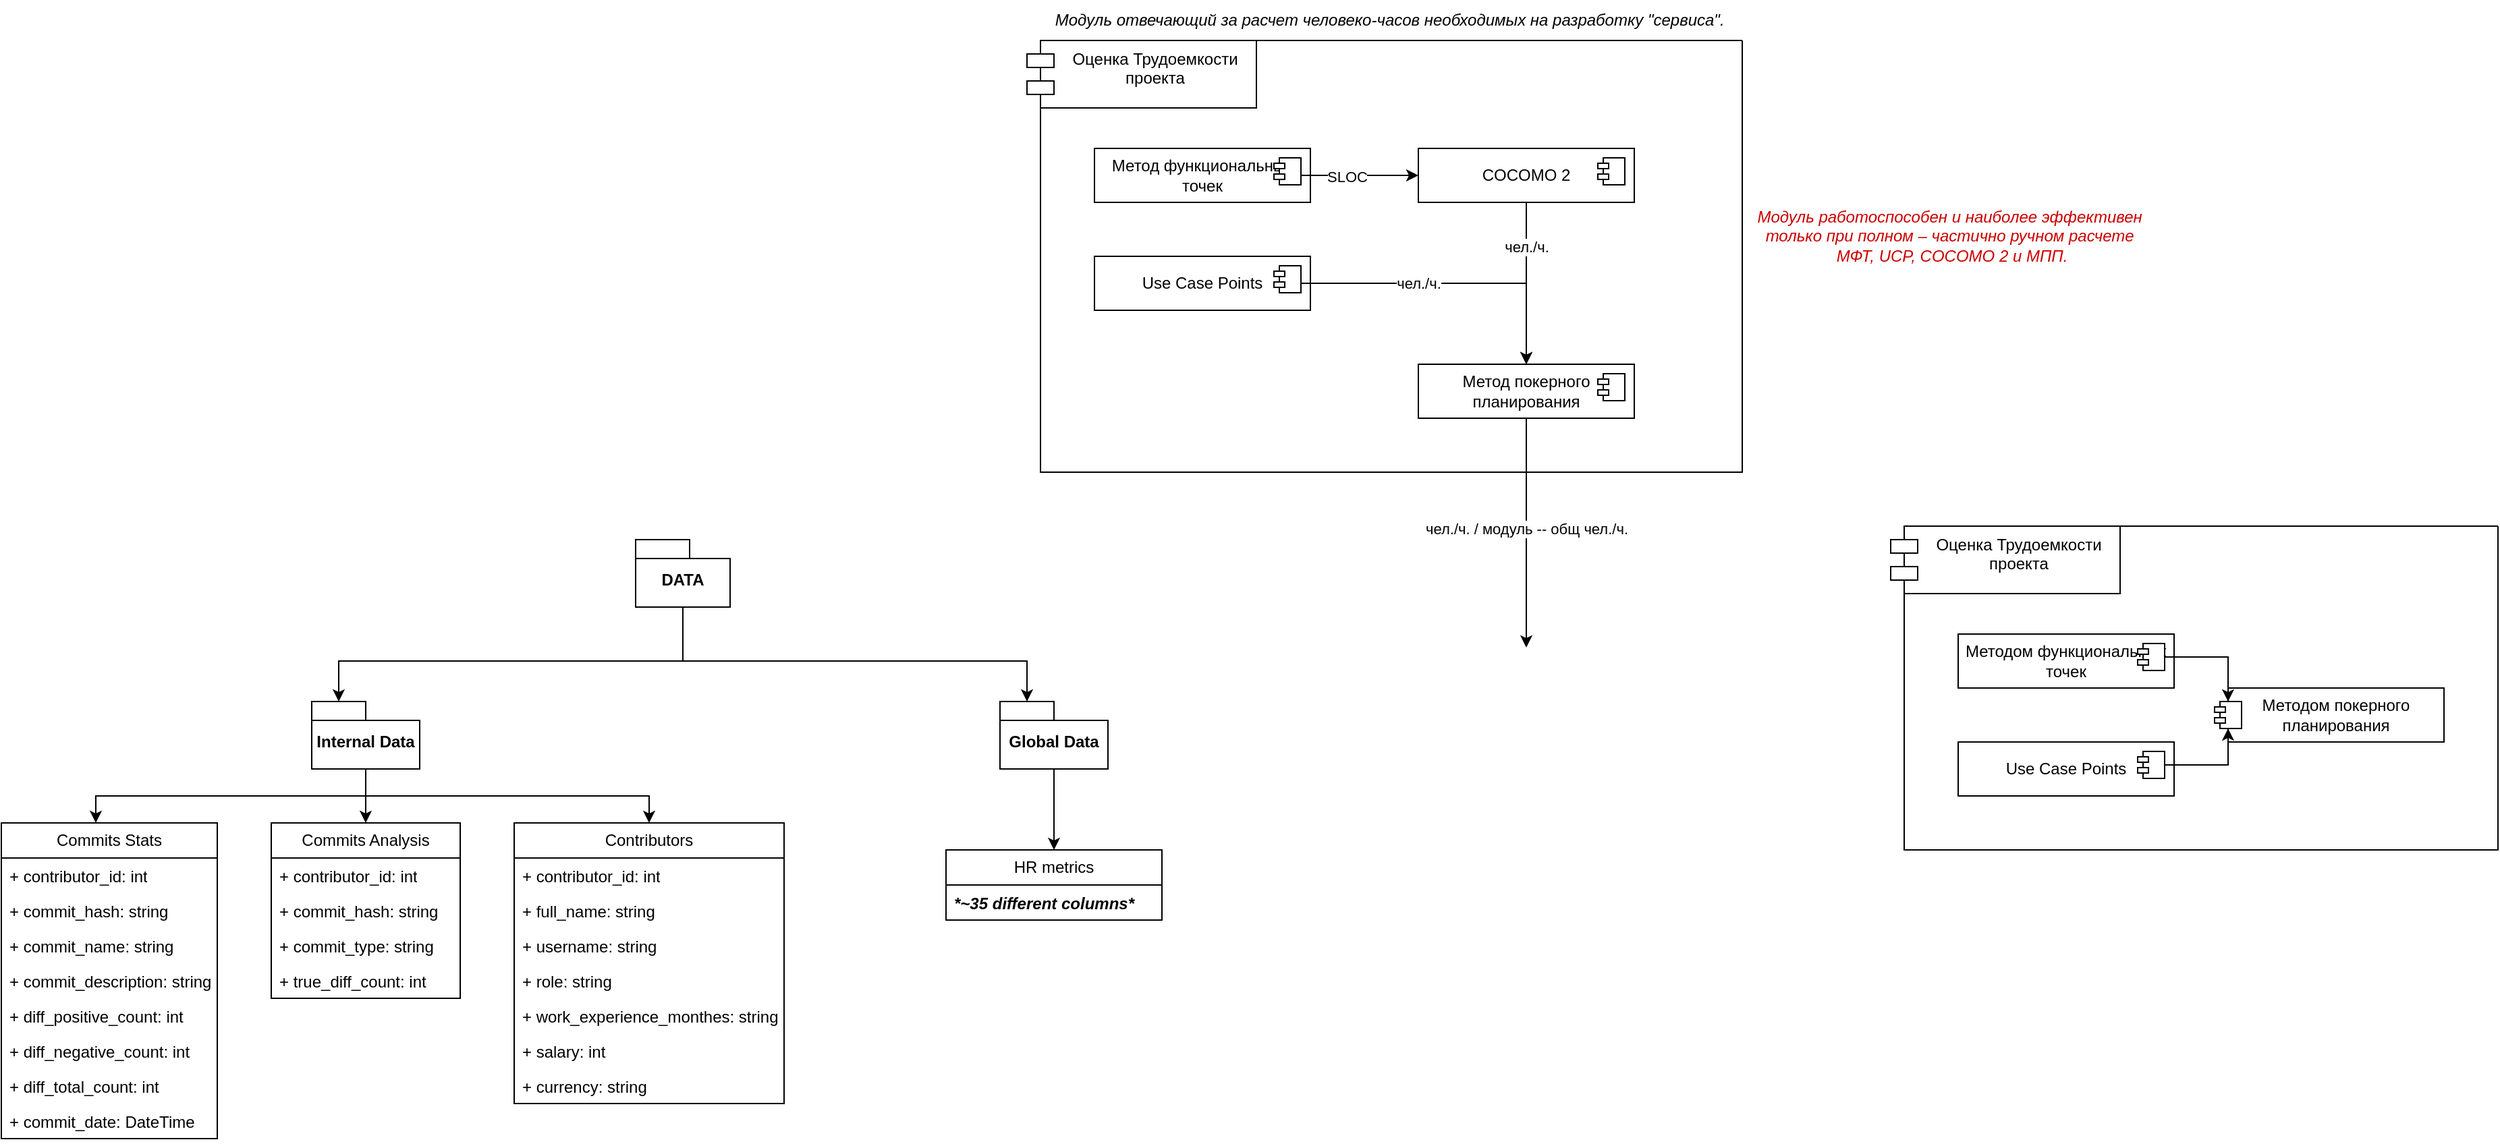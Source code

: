 <mxfile version="28.2.5">
  <diagram name="Страница — 1" id="ZnNgqJKRHxpLF-9aW0is">
    <mxGraphModel dx="2303" dy="812" grid="1" gridSize="10" guides="1" tooltips="1" connect="1" arrows="1" fold="1" page="1" pageScale="1" pageWidth="827" pageHeight="1169" math="0" shadow="0">
      <root>
        <mxCell id="0" />
        <mxCell id="1" parent="0" />
        <mxCell id="XbiCDGmu3e94EcdBQ8MW-1" value="" style="swimlane;startSize=0;" vertex="1" parent="1">
          <mxGeometry x="80" y="200" width="520" height="320" as="geometry" />
        </mxCell>
        <mxCell id="XbiCDGmu3e94EcdBQ8MW-2" value="Оценка Трудоемкости проекта" style="shape=module;align=left;spacingLeft=20;align=center;verticalAlign=top;whiteSpace=wrap;html=1;" vertex="1" parent="XbiCDGmu3e94EcdBQ8MW-1">
          <mxGeometry x="-10" width="170" height="50" as="geometry" />
        </mxCell>
        <mxCell id="XbiCDGmu3e94EcdBQ8MW-3" value="Метод функциональных точек" style="html=1;dropTarget=0;whiteSpace=wrap;" vertex="1" parent="XbiCDGmu3e94EcdBQ8MW-1">
          <mxGeometry x="40" y="80" width="160" height="40" as="geometry" />
        </mxCell>
        <mxCell id="XbiCDGmu3e94EcdBQ8MW-4" value="" style="shape=module;jettyWidth=8;jettyHeight=4;" vertex="1" parent="XbiCDGmu3e94EcdBQ8MW-3">
          <mxGeometry x="1" width="20" height="20" relative="1" as="geometry">
            <mxPoint x="-27" y="7" as="offset" />
          </mxGeometry>
        </mxCell>
        <mxCell id="XbiCDGmu3e94EcdBQ8MW-5" value="Use Case Points" style="html=1;dropTarget=0;whiteSpace=wrap;" vertex="1" parent="XbiCDGmu3e94EcdBQ8MW-1">
          <mxGeometry x="40" y="160" width="160" height="40" as="geometry" />
        </mxCell>
        <mxCell id="XbiCDGmu3e94EcdBQ8MW-6" value="" style="shape=module;jettyWidth=8;jettyHeight=4;" vertex="1" parent="XbiCDGmu3e94EcdBQ8MW-5">
          <mxGeometry x="1" width="20" height="20" relative="1" as="geometry">
            <mxPoint x="-27" y="7" as="offset" />
          </mxGeometry>
        </mxCell>
        <mxCell id="XbiCDGmu3e94EcdBQ8MW-7" style="edgeStyle=orthogonalEdgeStyle;rounded=0;orthogonalLoop=1;jettySize=auto;html=1;" edge="1" parent="XbiCDGmu3e94EcdBQ8MW-1" source="XbiCDGmu3e94EcdBQ8MW-9" target="XbiCDGmu3e94EcdBQ8MW-14">
          <mxGeometry relative="1" as="geometry" />
        </mxCell>
        <mxCell id="XbiCDGmu3e94EcdBQ8MW-8" value="чел./ч." style="edgeLabel;html=1;align=center;verticalAlign=middle;resizable=0;points=[];" vertex="1" connectable="0" parent="XbiCDGmu3e94EcdBQ8MW-7">
          <mxGeometry x="-0.462" y="-2" relative="1" as="geometry">
            <mxPoint x="2" as="offset" />
          </mxGeometry>
        </mxCell>
        <mxCell id="XbiCDGmu3e94EcdBQ8MW-9" value="COCOMO 2" style="html=1;dropTarget=0;whiteSpace=wrap;" vertex="1" parent="XbiCDGmu3e94EcdBQ8MW-1">
          <mxGeometry x="280" y="80" width="160" height="40" as="geometry" />
        </mxCell>
        <mxCell id="XbiCDGmu3e94EcdBQ8MW-10" value="" style="shape=module;jettyWidth=8;jettyHeight=4;" vertex="1" parent="XbiCDGmu3e94EcdBQ8MW-9">
          <mxGeometry x="1" width="20" height="20" relative="1" as="geometry">
            <mxPoint x="-27" y="7" as="offset" />
          </mxGeometry>
        </mxCell>
        <mxCell id="XbiCDGmu3e94EcdBQ8MW-11" style="edgeStyle=orthogonalEdgeStyle;rounded=0;orthogonalLoop=1;jettySize=auto;html=1;" edge="1" parent="XbiCDGmu3e94EcdBQ8MW-1" source="XbiCDGmu3e94EcdBQ8MW-14">
          <mxGeometry relative="1" as="geometry">
            <mxPoint x="360" y="450" as="targetPoint" />
          </mxGeometry>
        </mxCell>
        <mxCell id="XbiCDGmu3e94EcdBQ8MW-12" value="&lt;span style=&quot;color: rgba(0, 0, 0, 0); font-family: monospace; font-size: 0px; text-align: start; background-color: rgb(27, 29, 30);&quot;&gt;%3CmxGraphModel%3E%3Croot%3E%3CmxCell%20id%3D%220%22%2F%3E%3CmxCell%20id%3D%221%22%20parent%3D%220%22%2F%3E%3CmxCell%20id%3D%222%22%20style%3D%22edgeStyle%3DorthogonalEdgeStyle%3Brounded%3D0%3BorthogonalLoop%3D1%3BjettySize%3Dauto%3Bhtml%3D1%3BexitX%3D0%3BexitY%3D0%3BexitDx%3D0%3BexitDy%3D15%3BexitPerimeter%3D0%3B%22%20edge%3D%221%22%20parent%3D%221%22%3E%3CmxGeometry%20relative%3D%221%22%20as%3D%22geometry%22%3E%3CmxPoint%20x%3D%2220%22%20y%3D%22250%22%20as%3D%22targetPoint%22%2F%3E%3CmxPoint%20x%3D%2270%22%20y%3D%22175%22%20as%3D%22sourcePoint%22%2F%3E%3C%2FmxGeometry%3E%3C%2FmxCell%3E%3C%2Froot%3E%3C%2FmxGraphModel%3E&lt;/span&gt;&lt;span style=&quot;color: rgba(0, 0, 0, 0); font-family: monospace; font-size: 0px; text-align: start; background-color: rgb(27, 29, 30);&quot;&gt;%3CmxGraphModel%3E%3Croot%3E%3CmxCell%20id%3D%220%22%2F%3E%3CmxCell%20id%3D%221%22%20parent%3D%220%22%2F%3E%3CmxCell%20id%3D%222%22%20style%3D%22edgeStyle%3DorthogonalEdgeStyle%3Brounded%3D0%3BorthogonalLoop%3D1%3BjettySize%3Dauto%3Bhtml%3D1%3BexitX%3D0%3BexitY%3D0%3BexitDx%3D0%3BexitDy%3D15%3BexitPerimeter%3D0%3B%22%20edge%3D%221%22%20parent%3D%221%22%3E%3CmxGeometry%20relative%3D%221%22%20as%3D%22geometry%22%3E%3CmxPoint%20x%3D%2220%22%20y%3D%22250%22%20as%3D%22targetPoint%22%2F%3E%3CmxPoint%20x%3D%2270%22%20y%3D%22175%22%20as%3D%22sourcePoint%22%2F%3E%3C%2FmxGeometry%3E%3C%2FmxCell%3E%3C%2Froot%3E%3C%2FmxGraphModel%3Eыв&lt;/span&gt;" style="edgeLabel;html=1;align=center;verticalAlign=middle;resizable=0;points=[];" vertex="1" connectable="0" parent="XbiCDGmu3e94EcdBQ8MW-11">
          <mxGeometry x="-0.018" relative="1" as="geometry">
            <mxPoint as="offset" />
          </mxGeometry>
        </mxCell>
        <mxCell id="XbiCDGmu3e94EcdBQ8MW-13" value="чел./ч. / модуль -- общ чел./ч." style="edgeLabel;html=1;align=center;verticalAlign=middle;resizable=0;points=[];" vertex="1" connectable="0" parent="XbiCDGmu3e94EcdBQ8MW-11">
          <mxGeometry x="-0.045" relative="1" as="geometry">
            <mxPoint as="offset" />
          </mxGeometry>
        </mxCell>
        <mxCell id="XbiCDGmu3e94EcdBQ8MW-14" value="Метод покерного планирования" style="html=1;dropTarget=0;whiteSpace=wrap;" vertex="1" parent="XbiCDGmu3e94EcdBQ8MW-1">
          <mxGeometry x="280" y="240" width="160" height="40" as="geometry" />
        </mxCell>
        <mxCell id="XbiCDGmu3e94EcdBQ8MW-15" value="" style="shape=module;jettyWidth=8;jettyHeight=4;" vertex="1" parent="XbiCDGmu3e94EcdBQ8MW-14">
          <mxGeometry x="1" width="20" height="20" relative="1" as="geometry">
            <mxPoint x="-27" y="7" as="offset" />
          </mxGeometry>
        </mxCell>
        <mxCell id="XbiCDGmu3e94EcdBQ8MW-16" style="edgeStyle=orthogonalEdgeStyle;rounded=0;orthogonalLoop=1;jettySize=auto;html=1;exitX=1;exitY=0.25;exitDx=0;exitDy=0;" edge="1" parent="XbiCDGmu3e94EcdBQ8MW-1" source="XbiCDGmu3e94EcdBQ8MW-4" target="XbiCDGmu3e94EcdBQ8MW-9">
          <mxGeometry relative="1" as="geometry">
            <Array as="points">
              <mxPoint x="193" y="100" />
            </Array>
          </mxGeometry>
        </mxCell>
        <mxCell id="XbiCDGmu3e94EcdBQ8MW-17" value="SLOC" style="edgeLabel;html=1;align=center;verticalAlign=middle;resizable=0;points=[];" vertex="1" connectable="0" parent="XbiCDGmu3e94EcdBQ8MW-16">
          <mxGeometry x="-0.116" y="-1" relative="1" as="geometry">
            <mxPoint as="offset" />
          </mxGeometry>
        </mxCell>
        <mxCell id="XbiCDGmu3e94EcdBQ8MW-18" style="edgeStyle=orthogonalEdgeStyle;rounded=0;orthogonalLoop=1;jettySize=auto;html=1;exitX=1;exitY=0.5;exitDx=0;exitDy=0;" edge="1" parent="XbiCDGmu3e94EcdBQ8MW-1" source="XbiCDGmu3e94EcdBQ8MW-6" target="XbiCDGmu3e94EcdBQ8MW-14">
          <mxGeometry relative="1" as="geometry">
            <Array as="points">
              <mxPoint x="193" y="180" />
            </Array>
          </mxGeometry>
        </mxCell>
        <mxCell id="XbiCDGmu3e94EcdBQ8MW-19" value="чел./ч." style="edgeLabel;html=1;align=center;verticalAlign=middle;resizable=0;points=[];" vertex="1" connectable="0" parent="XbiCDGmu3e94EcdBQ8MW-18">
          <mxGeometry x="-0.261" y="-2" relative="1" as="geometry">
            <mxPoint x="5" y="-2" as="offset" />
          </mxGeometry>
        </mxCell>
        <mxCell id="XbiCDGmu3e94EcdBQ8MW-20" value="" style="swimlane;startSize=0;" vertex="1" parent="1">
          <mxGeometry x="720" y="560" width="440" height="240" as="geometry" />
        </mxCell>
        <mxCell id="XbiCDGmu3e94EcdBQ8MW-21" value="Оценка Трудоемкости проекта" style="shape=module;align=left;spacingLeft=20;align=center;verticalAlign=top;whiteSpace=wrap;html=1;" vertex="1" parent="XbiCDGmu3e94EcdBQ8MW-20">
          <mxGeometry x="-10" width="170" height="50" as="geometry" />
        </mxCell>
        <mxCell id="XbiCDGmu3e94EcdBQ8MW-22" value="Методом функциональных точек" style="html=1;dropTarget=0;whiteSpace=wrap;" vertex="1" parent="XbiCDGmu3e94EcdBQ8MW-20">
          <mxGeometry x="40" y="80" width="160" height="40" as="geometry" />
        </mxCell>
        <mxCell id="XbiCDGmu3e94EcdBQ8MW-23" value="" style="shape=module;jettyWidth=8;jettyHeight=4;" vertex="1" parent="XbiCDGmu3e94EcdBQ8MW-22">
          <mxGeometry x="1" width="20" height="20" relative="1" as="geometry">
            <mxPoint x="-27" y="7" as="offset" />
          </mxGeometry>
        </mxCell>
        <mxCell id="XbiCDGmu3e94EcdBQ8MW-24" value="Use Case Points" style="html=1;dropTarget=0;whiteSpace=wrap;" vertex="1" parent="XbiCDGmu3e94EcdBQ8MW-20">
          <mxGeometry x="40" y="160" width="160" height="40" as="geometry" />
        </mxCell>
        <mxCell id="XbiCDGmu3e94EcdBQ8MW-25" value="" style="shape=module;jettyWidth=8;jettyHeight=4;" vertex="1" parent="XbiCDGmu3e94EcdBQ8MW-24">
          <mxGeometry x="1" width="20" height="20" relative="1" as="geometry">
            <mxPoint x="-27" y="7" as="offset" />
          </mxGeometry>
        </mxCell>
        <mxCell id="XbiCDGmu3e94EcdBQ8MW-26" value="Методом покерного планирования" style="html=1;dropTarget=0;whiteSpace=wrap;" vertex="1" parent="XbiCDGmu3e94EcdBQ8MW-20">
          <mxGeometry x="240" y="120" width="160" height="40" as="geometry" />
        </mxCell>
        <mxCell id="XbiCDGmu3e94EcdBQ8MW-27" value="" style="shape=module;jettyWidth=8;jettyHeight=4;" vertex="1" parent="XbiCDGmu3e94EcdBQ8MW-20">
          <mxGeometry x="1" width="20" height="20" relative="1" as="geometry">
            <mxPoint x="-210" y="130" as="offset" />
          </mxGeometry>
        </mxCell>
        <mxCell id="XbiCDGmu3e94EcdBQ8MW-28" style="edgeStyle=orthogonalEdgeStyle;rounded=0;orthogonalLoop=1;jettySize=auto;html=1;exitX=1;exitY=0.5;exitDx=0;exitDy=0;entryX=0.5;entryY=1;entryDx=0;entryDy=0;" edge="1" parent="XbiCDGmu3e94EcdBQ8MW-20" source="XbiCDGmu3e94EcdBQ8MW-25" target="XbiCDGmu3e94EcdBQ8MW-27">
          <mxGeometry relative="1" as="geometry" />
        </mxCell>
        <mxCell id="XbiCDGmu3e94EcdBQ8MW-29" style="edgeStyle=orthogonalEdgeStyle;rounded=0;orthogonalLoop=1;jettySize=auto;html=1;exitX=1;exitY=0.5;exitDx=0;exitDy=0;entryX=0.5;entryY=0;entryDx=0;entryDy=0;" edge="1" parent="XbiCDGmu3e94EcdBQ8MW-20" source="XbiCDGmu3e94EcdBQ8MW-23" target="XbiCDGmu3e94EcdBQ8MW-27">
          <mxGeometry relative="1" as="geometry" />
        </mxCell>
        <mxCell id="XbiCDGmu3e94EcdBQ8MW-30" value="DATA" style="shape=folder;fontStyle=1;spacingTop=10;tabWidth=40;tabHeight=14;tabPosition=left;html=1;whiteSpace=wrap;" vertex="1" parent="1">
          <mxGeometry x="-220" y="570" width="70" height="50" as="geometry" />
        </mxCell>
        <mxCell id="XbiCDGmu3e94EcdBQ8MW-58" style="edgeStyle=orthogonalEdgeStyle;rounded=0;orthogonalLoop=1;jettySize=auto;html=1;" edge="1" parent="1" source="XbiCDGmu3e94EcdBQ8MW-31" target="XbiCDGmu3e94EcdBQ8MW-48">
          <mxGeometry relative="1" as="geometry" />
        </mxCell>
        <mxCell id="XbiCDGmu3e94EcdBQ8MW-59" style="edgeStyle=orthogonalEdgeStyle;rounded=0;orthogonalLoop=1;jettySize=auto;html=1;" edge="1" parent="1" source="XbiCDGmu3e94EcdBQ8MW-31" target="XbiCDGmu3e94EcdBQ8MW-39">
          <mxGeometry relative="1" as="geometry">
            <Array as="points">
              <mxPoint x="-420" y="760" />
              <mxPoint x="-620" y="760" />
            </Array>
          </mxGeometry>
        </mxCell>
        <mxCell id="XbiCDGmu3e94EcdBQ8MW-66" style="edgeStyle=orthogonalEdgeStyle;rounded=0;orthogonalLoop=1;jettySize=auto;html=1;" edge="1" parent="1" source="XbiCDGmu3e94EcdBQ8MW-31" target="XbiCDGmu3e94EcdBQ8MW-60">
          <mxGeometry relative="1" as="geometry">
            <Array as="points">
              <mxPoint x="-420" y="760" />
              <mxPoint x="-210" y="760" />
            </Array>
          </mxGeometry>
        </mxCell>
        <mxCell id="XbiCDGmu3e94EcdBQ8MW-31" value="Internal Data" style="shape=folder;fontStyle=1;spacingTop=10;tabWidth=40;tabHeight=14;tabPosition=left;html=1;whiteSpace=wrap;" vertex="1" parent="1">
          <mxGeometry x="-460" y="690" width="80" height="50" as="geometry" />
        </mxCell>
        <mxCell id="XbiCDGmu3e94EcdBQ8MW-72" style="edgeStyle=orthogonalEdgeStyle;rounded=0;orthogonalLoop=1;jettySize=auto;html=1;" edge="1" parent="1" source="XbiCDGmu3e94EcdBQ8MW-32" target="XbiCDGmu3e94EcdBQ8MW-67">
          <mxGeometry relative="1" as="geometry" />
        </mxCell>
        <mxCell id="XbiCDGmu3e94EcdBQ8MW-32" value="Global Data" style="shape=folder;fontStyle=1;spacingTop=10;tabWidth=40;tabHeight=14;tabPosition=left;html=1;whiteSpace=wrap;" vertex="1" parent="1">
          <mxGeometry x="50" y="690" width="80" height="50" as="geometry" />
        </mxCell>
        <mxCell id="XbiCDGmu3e94EcdBQ8MW-34" style="edgeStyle=orthogonalEdgeStyle;rounded=0;orthogonalLoop=1;jettySize=auto;html=1;entryX=0;entryY=0;entryDx=20;entryDy=0;entryPerimeter=0;" edge="1" parent="1" source="XbiCDGmu3e94EcdBQ8MW-30" target="XbiCDGmu3e94EcdBQ8MW-31">
          <mxGeometry relative="1" as="geometry">
            <Array as="points">
              <mxPoint x="-185" y="660" />
              <mxPoint x="-440" y="660" />
            </Array>
          </mxGeometry>
        </mxCell>
        <mxCell id="XbiCDGmu3e94EcdBQ8MW-35" style="edgeStyle=orthogonalEdgeStyle;rounded=0;orthogonalLoop=1;jettySize=auto;html=1;entryX=0;entryY=0;entryDx=20;entryDy=0;entryPerimeter=0;" edge="1" parent="1" source="XbiCDGmu3e94EcdBQ8MW-30" target="XbiCDGmu3e94EcdBQ8MW-32">
          <mxGeometry relative="1" as="geometry">
            <Array as="points">
              <mxPoint x="-185" y="660" />
              <mxPoint x="70" y="660" />
            </Array>
          </mxGeometry>
        </mxCell>
        <mxCell id="XbiCDGmu3e94EcdBQ8MW-39" value="Commits Stats" style="swimlane;fontStyle=0;childLayout=stackLayout;horizontal=1;startSize=26;fillColor=none;horizontalStack=0;resizeParent=1;resizeParentMax=0;resizeLast=0;collapsible=1;marginBottom=0;whiteSpace=wrap;html=1;" vertex="1" parent="1">
          <mxGeometry x="-690" y="780" width="160" height="234" as="geometry" />
        </mxCell>
        <mxCell id="XbiCDGmu3e94EcdBQ8MW-40" value="+ contributor_id: int" style="text;strokeColor=none;fillColor=none;align=left;verticalAlign=top;spacingLeft=4;spacingRight=4;overflow=hidden;rotatable=0;points=[[0,0.5],[1,0.5]];portConstraint=eastwest;whiteSpace=wrap;html=1;" vertex="1" parent="XbiCDGmu3e94EcdBQ8MW-39">
          <mxGeometry y="26" width="160" height="26" as="geometry" />
        </mxCell>
        <mxCell id="XbiCDGmu3e94EcdBQ8MW-41" value="+ commit_hash: string" style="text;strokeColor=none;fillColor=none;align=left;verticalAlign=top;spacingLeft=4;spacingRight=4;overflow=hidden;rotatable=0;points=[[0,0.5],[1,0.5]];portConstraint=eastwest;whiteSpace=wrap;html=1;" vertex="1" parent="XbiCDGmu3e94EcdBQ8MW-39">
          <mxGeometry y="52" width="160" height="26" as="geometry" />
        </mxCell>
        <mxCell id="XbiCDGmu3e94EcdBQ8MW-46" value="+ commit_name: string" style="text;strokeColor=none;fillColor=none;align=left;verticalAlign=top;spacingLeft=4;spacingRight=4;overflow=hidden;rotatable=0;points=[[0,0.5],[1,0.5]];portConstraint=eastwest;whiteSpace=wrap;html=1;" vertex="1" parent="XbiCDGmu3e94EcdBQ8MW-39">
          <mxGeometry y="78" width="160" height="26" as="geometry" />
        </mxCell>
        <mxCell id="XbiCDGmu3e94EcdBQ8MW-56" value="+ commit_description: string" style="text;strokeColor=none;fillColor=none;align=left;verticalAlign=top;spacingLeft=4;spacingRight=4;overflow=hidden;rotatable=0;points=[[0,0.5],[1,0.5]];portConstraint=eastwest;whiteSpace=wrap;html=1;" vertex="1" parent="XbiCDGmu3e94EcdBQ8MW-39">
          <mxGeometry y="104" width="160" height="26" as="geometry" />
        </mxCell>
        <mxCell id="XbiCDGmu3e94EcdBQ8MW-42" value="+ diff_positive_count: int" style="text;strokeColor=none;fillColor=none;align=left;verticalAlign=top;spacingLeft=4;spacingRight=4;overflow=hidden;rotatable=0;points=[[0,0.5],[1,0.5]];portConstraint=eastwest;whiteSpace=wrap;html=1;" vertex="1" parent="XbiCDGmu3e94EcdBQ8MW-39">
          <mxGeometry y="130" width="160" height="26" as="geometry" />
        </mxCell>
        <mxCell id="XbiCDGmu3e94EcdBQ8MW-43" value="+ diff_negative_count: int" style="text;strokeColor=none;fillColor=none;align=left;verticalAlign=top;spacingLeft=4;spacingRight=4;overflow=hidden;rotatable=0;points=[[0,0.5],[1,0.5]];portConstraint=eastwest;whiteSpace=wrap;html=1;" vertex="1" parent="XbiCDGmu3e94EcdBQ8MW-39">
          <mxGeometry y="156" width="160" height="26" as="geometry" />
        </mxCell>
        <mxCell id="XbiCDGmu3e94EcdBQ8MW-45" value="+ diff_total_count: int" style="text;strokeColor=none;fillColor=none;align=left;verticalAlign=top;spacingLeft=4;spacingRight=4;overflow=hidden;rotatable=0;points=[[0,0.5],[1,0.5]];portConstraint=eastwest;whiteSpace=wrap;html=1;" vertex="1" parent="XbiCDGmu3e94EcdBQ8MW-39">
          <mxGeometry y="182" width="160" height="26" as="geometry" />
        </mxCell>
        <mxCell id="XbiCDGmu3e94EcdBQ8MW-57" value="+ commit_date: DateTime" style="text;strokeColor=none;fillColor=none;align=left;verticalAlign=top;spacingLeft=4;spacingRight=4;overflow=hidden;rotatable=0;points=[[0,0.5],[1,0.5]];portConstraint=eastwest;whiteSpace=wrap;html=1;" vertex="1" parent="XbiCDGmu3e94EcdBQ8MW-39">
          <mxGeometry y="208" width="160" height="26" as="geometry" />
        </mxCell>
        <mxCell id="XbiCDGmu3e94EcdBQ8MW-48" value="Commits Analysis" style="swimlane;fontStyle=0;childLayout=stackLayout;horizontal=1;startSize=26;fillColor=none;horizontalStack=0;resizeParent=1;resizeParentMax=0;resizeLast=0;collapsible=1;marginBottom=0;whiteSpace=wrap;html=1;" vertex="1" parent="1">
          <mxGeometry x="-490" y="780" width="140" height="130" as="geometry" />
        </mxCell>
        <mxCell id="XbiCDGmu3e94EcdBQ8MW-49" value="+ contributor_id: int" style="text;strokeColor=none;fillColor=none;align=left;verticalAlign=top;spacingLeft=4;spacingRight=4;overflow=hidden;rotatable=0;points=[[0,0.5],[1,0.5]];portConstraint=eastwest;whiteSpace=wrap;html=1;" vertex="1" parent="XbiCDGmu3e94EcdBQ8MW-48">
          <mxGeometry y="26" width="140" height="26" as="geometry" />
        </mxCell>
        <mxCell id="XbiCDGmu3e94EcdBQ8MW-50" value="+ commit_hash: string" style="text;strokeColor=none;fillColor=none;align=left;verticalAlign=top;spacingLeft=4;spacingRight=4;overflow=hidden;rotatable=0;points=[[0,0.5],[1,0.5]];portConstraint=eastwest;whiteSpace=wrap;html=1;" vertex="1" parent="XbiCDGmu3e94EcdBQ8MW-48">
          <mxGeometry y="52" width="140" height="26" as="geometry" />
        </mxCell>
        <mxCell id="XbiCDGmu3e94EcdBQ8MW-51" value="+ commit_type: string" style="text;strokeColor=none;fillColor=none;align=left;verticalAlign=top;spacingLeft=4;spacingRight=4;overflow=hidden;rotatable=0;points=[[0,0.5],[1,0.5]];portConstraint=eastwest;whiteSpace=wrap;html=1;" vertex="1" parent="XbiCDGmu3e94EcdBQ8MW-48">
          <mxGeometry y="78" width="140" height="26" as="geometry" />
        </mxCell>
        <mxCell id="XbiCDGmu3e94EcdBQ8MW-55" value="+ true_diff_count: int" style="text;strokeColor=none;fillColor=none;align=left;verticalAlign=top;spacingLeft=4;spacingRight=4;overflow=hidden;rotatable=0;points=[[0,0.5],[1,0.5]];portConstraint=eastwest;whiteSpace=wrap;html=1;" vertex="1" parent="XbiCDGmu3e94EcdBQ8MW-48">
          <mxGeometry y="104" width="140" height="26" as="geometry" />
        </mxCell>
        <mxCell id="XbiCDGmu3e94EcdBQ8MW-60" value="Contributors" style="swimlane;fontStyle=0;childLayout=stackLayout;horizontal=1;startSize=26;fillColor=none;horizontalStack=0;resizeParent=1;resizeParentMax=0;resizeLast=0;collapsible=1;marginBottom=0;whiteSpace=wrap;html=1;" vertex="1" parent="1">
          <mxGeometry x="-310" y="780" width="200" height="208" as="geometry" />
        </mxCell>
        <mxCell id="XbiCDGmu3e94EcdBQ8MW-61" value="+ contributor_id: int" style="text;strokeColor=none;fillColor=none;align=left;verticalAlign=top;spacingLeft=4;spacingRight=4;overflow=hidden;rotatable=0;points=[[0,0.5],[1,0.5]];portConstraint=eastwest;whiteSpace=wrap;html=1;" vertex="1" parent="XbiCDGmu3e94EcdBQ8MW-60">
          <mxGeometry y="26" width="200" height="26" as="geometry" />
        </mxCell>
        <mxCell id="XbiCDGmu3e94EcdBQ8MW-62" value="+ full_name: string" style="text;strokeColor=none;fillColor=none;align=left;verticalAlign=top;spacingLeft=4;spacingRight=4;overflow=hidden;rotatable=0;points=[[0,0.5],[1,0.5]];portConstraint=eastwest;whiteSpace=wrap;html=1;" vertex="1" parent="XbiCDGmu3e94EcdBQ8MW-60">
          <mxGeometry y="52" width="200" height="26" as="geometry" />
        </mxCell>
        <mxCell id="XbiCDGmu3e94EcdBQ8MW-63" value="+ username: string" style="text;strokeColor=none;fillColor=none;align=left;verticalAlign=top;spacingLeft=4;spacingRight=4;overflow=hidden;rotatable=0;points=[[0,0.5],[1,0.5]];portConstraint=eastwest;whiteSpace=wrap;html=1;" vertex="1" parent="XbiCDGmu3e94EcdBQ8MW-60">
          <mxGeometry y="78" width="200" height="26" as="geometry" />
        </mxCell>
        <mxCell id="XbiCDGmu3e94EcdBQ8MW-64" value="+ role: string" style="text;strokeColor=none;fillColor=none;align=left;verticalAlign=top;spacingLeft=4;spacingRight=4;overflow=hidden;rotatable=0;points=[[0,0.5],[1,0.5]];portConstraint=eastwest;whiteSpace=wrap;html=1;" vertex="1" parent="XbiCDGmu3e94EcdBQ8MW-60">
          <mxGeometry y="104" width="200" height="26" as="geometry" />
        </mxCell>
        <mxCell id="XbiCDGmu3e94EcdBQ8MW-65" value="+ work_experience_monthes: string" style="text;strokeColor=none;fillColor=none;align=left;verticalAlign=top;spacingLeft=4;spacingRight=4;overflow=hidden;rotatable=0;points=[[0,0.5],[1,0.5]];portConstraint=eastwest;whiteSpace=wrap;html=1;" vertex="1" parent="XbiCDGmu3e94EcdBQ8MW-60">
          <mxGeometry y="130" width="200" height="26" as="geometry" />
        </mxCell>
        <mxCell id="XbiCDGmu3e94EcdBQ8MW-75" value="+ salary: int" style="text;strokeColor=none;fillColor=none;align=left;verticalAlign=top;spacingLeft=4;spacingRight=4;overflow=hidden;rotatable=0;points=[[0,0.5],[1,0.5]];portConstraint=eastwest;whiteSpace=wrap;html=1;" vertex="1" parent="XbiCDGmu3e94EcdBQ8MW-60">
          <mxGeometry y="156" width="200" height="26" as="geometry" />
        </mxCell>
        <mxCell id="XbiCDGmu3e94EcdBQ8MW-76" value="+ currency: string" style="text;strokeColor=none;fillColor=none;align=left;verticalAlign=top;spacingLeft=4;spacingRight=4;overflow=hidden;rotatable=0;points=[[0,0.5],[1,0.5]];portConstraint=eastwest;whiteSpace=wrap;html=1;" vertex="1" parent="XbiCDGmu3e94EcdBQ8MW-60">
          <mxGeometry y="182" width="200" height="26" as="geometry" />
        </mxCell>
        <mxCell id="XbiCDGmu3e94EcdBQ8MW-67" value="HR metrics" style="swimlane;fontStyle=0;childLayout=stackLayout;horizontal=1;startSize=26;fillColor=none;horizontalStack=0;resizeParent=1;resizeParentMax=0;resizeLast=0;collapsible=1;marginBottom=0;whiteSpace=wrap;html=1;" vertex="1" parent="1">
          <mxGeometry x="10" y="800" width="160" height="52" as="geometry" />
        </mxCell>
        <mxCell id="XbiCDGmu3e94EcdBQ8MW-71" value="&lt;b&gt;&lt;i&gt;*~35 different columns*&lt;/i&gt;&lt;/b&gt;" style="text;strokeColor=none;fillColor=none;align=left;verticalAlign=top;spacingLeft=4;spacingRight=4;overflow=hidden;rotatable=0;points=[[0,0.5],[1,0.5]];portConstraint=eastwest;whiteSpace=wrap;html=1;" vertex="1" parent="XbiCDGmu3e94EcdBQ8MW-67">
          <mxGeometry y="26" width="160" height="26" as="geometry" />
        </mxCell>
        <mxCell id="XbiCDGmu3e94EcdBQ8MW-73" value="&lt;i&gt;Модуль отвечающий за расчет человеко-часов необходимых на разработку &quot;сервиса&quot;.&amp;nbsp;&lt;/i&gt;" style="text;html=1;align=center;verticalAlign=middle;resizable=0;points=[];autosize=1;strokeColor=none;fillColor=none;" vertex="1" parent="1">
          <mxGeometry x="80" y="170" width="520" height="30" as="geometry" />
        </mxCell>
        <mxCell id="XbiCDGmu3e94EcdBQ8MW-74" value="&lt;i&gt;&lt;font style=&quot;color: rgb(204, 0, 0);&quot;&gt;Модуль работоспособен и наиболее эффективен&amp;nbsp;&lt;/font&gt;&lt;/i&gt;&lt;div&gt;&lt;font style=&quot;color: rgb(204, 0, 0);&quot;&gt;&lt;i&gt;только при полном&amp;nbsp;&lt;/i&gt;&lt;span style=&quot;background-color: transparent;&quot;&gt;&lt;i&gt;–&lt;/i&gt;&lt;/span&gt;&lt;i style=&quot;background-color: transparent;&quot;&gt;&amp;nbsp;частично ручном расчете&amp;nbsp;&lt;/i&gt;&lt;/font&gt;&lt;/div&gt;&lt;div&gt;&lt;i style=&quot;background-color: transparent;&quot;&gt;&lt;font style=&quot;color: rgb(204, 0, 0);&quot;&gt;МФТ, UCP, COCOMO 2 и МПП.&lt;/font&gt;&lt;/i&gt;&lt;/div&gt;" style="text;html=1;align=center;verticalAlign=middle;resizable=0;points=[];autosize=1;strokeColor=none;fillColor=none;" vertex="1" parent="1">
          <mxGeometry x="600" y="315" width="310" height="60" as="geometry" />
        </mxCell>
      </root>
    </mxGraphModel>
  </diagram>
</mxfile>

